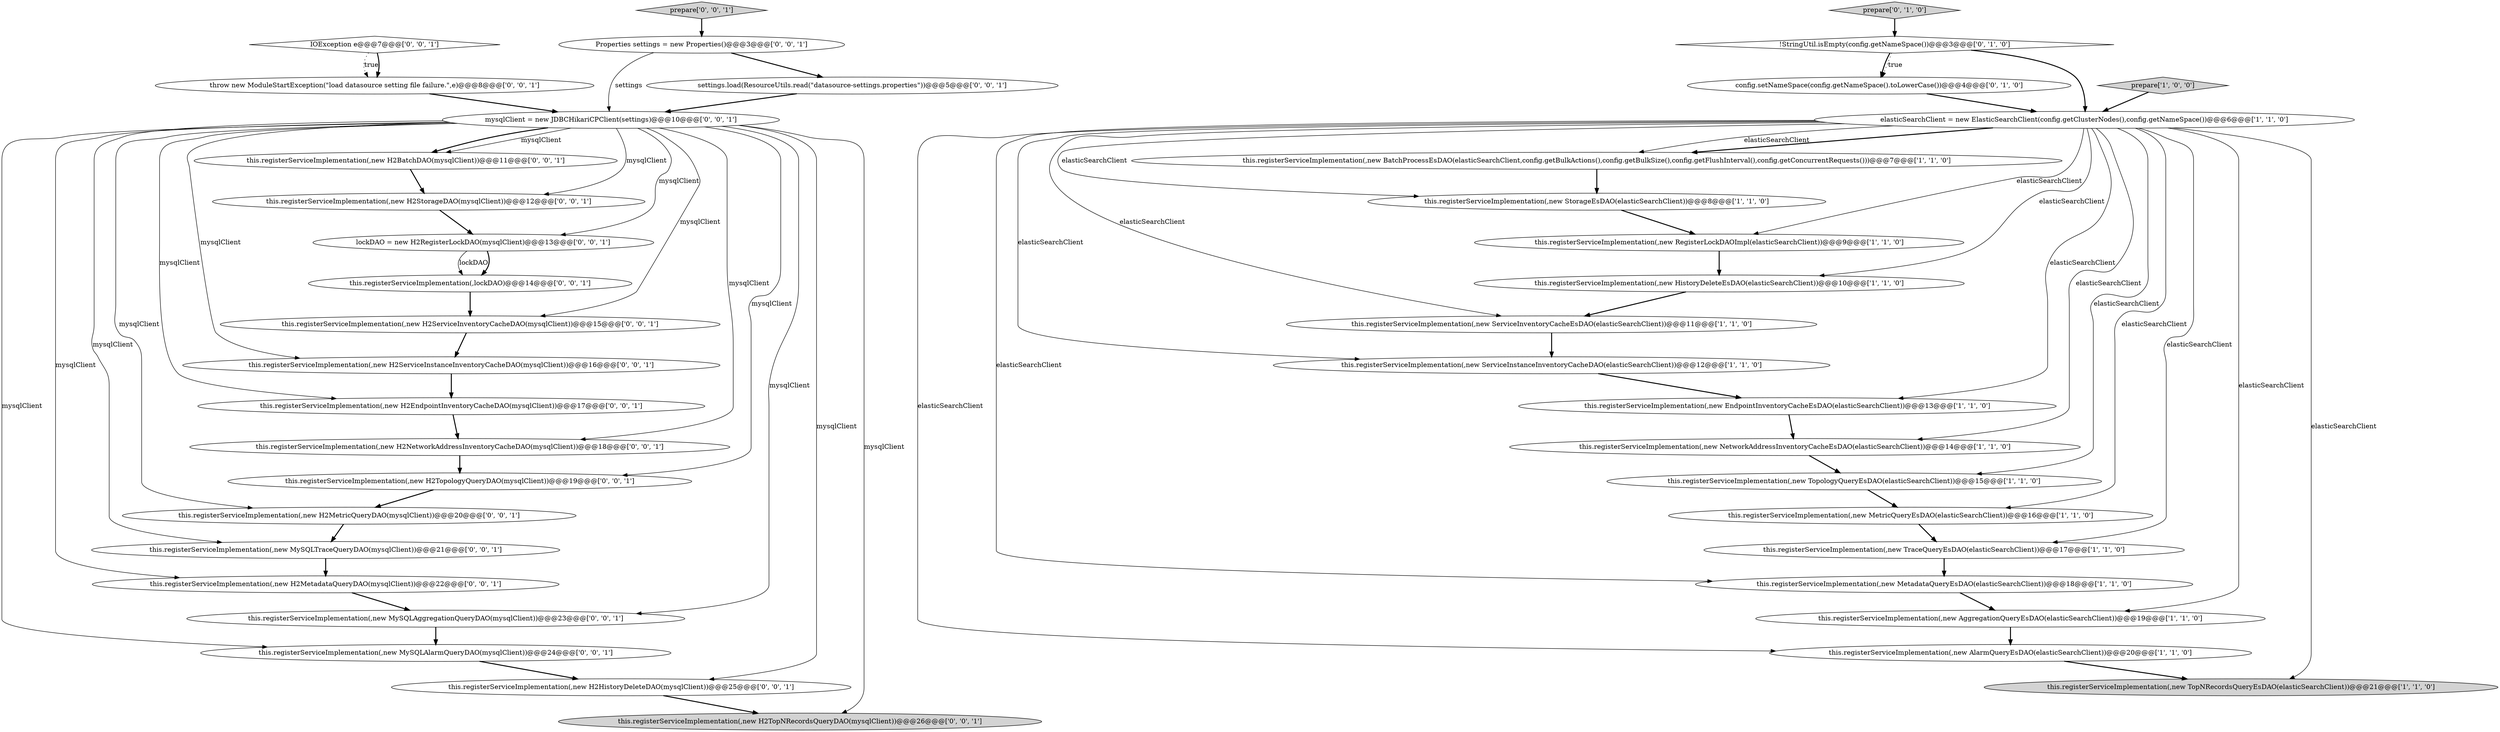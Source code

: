 digraph {
28 [style = filled, label = "this.registerServiceImplementation(,new H2MetadataQueryDAO(mysqlClient))@@@22@@@['0', '0', '1']", fillcolor = white, shape = ellipse image = "AAA0AAABBB3BBB"];
39 [style = filled, label = "IOException e@@@7@@@['0', '0', '1']", fillcolor = white, shape = diamond image = "AAA0AAABBB3BBB"];
35 [style = filled, label = "this.registerServiceImplementation(,new H2MetricQueryDAO(mysqlClient))@@@20@@@['0', '0', '1']", fillcolor = white, shape = ellipse image = "AAA0AAABBB3BBB"];
23 [style = filled, label = "throw new ModuleStartException(\"load datasource setting file failure.\",e)@@@8@@@['0', '0', '1']", fillcolor = white, shape = ellipse image = "AAA0AAABBB3BBB"];
14 [style = filled, label = "this.registerServiceImplementation(,new StorageEsDAO(elasticSearchClient))@@@8@@@['1', '1', '0']", fillcolor = white, shape = ellipse image = "AAA0AAABBB1BBB"];
20 [style = filled, label = "Properties settings = new Properties()@@@3@@@['0', '0', '1']", fillcolor = white, shape = ellipse image = "AAA0AAABBB3BBB"];
17 [style = filled, label = "!StringUtil.isEmpty(config.getNameSpace())@@@3@@@['0', '1', '0']", fillcolor = white, shape = diamond image = "AAA1AAABBB2BBB"];
30 [style = filled, label = "this.registerServiceImplementation(,new H2EndpointInventoryCacheDAO(mysqlClient))@@@17@@@['0', '0', '1']", fillcolor = white, shape = ellipse image = "AAA0AAABBB3BBB"];
25 [style = filled, label = "this.registerServiceImplementation(,new H2ServiceInstanceInventoryCacheDAO(mysqlClient))@@@16@@@['0', '0', '1']", fillcolor = white, shape = ellipse image = "AAA0AAABBB3BBB"];
26 [style = filled, label = "this.registerServiceImplementation(,new H2HistoryDeleteDAO(mysqlClient))@@@25@@@['0', '0', '1']", fillcolor = white, shape = ellipse image = "AAA0AAABBB3BBB"];
37 [style = filled, label = "lockDAO = new H2RegisterLockDAO(mysqlClient)@@@13@@@['0', '0', '1']", fillcolor = white, shape = ellipse image = "AAA0AAABBB3BBB"];
3 [style = filled, label = "this.registerServiceImplementation(,new HistoryDeleteEsDAO(elasticSearchClient))@@@10@@@['1', '1', '0']", fillcolor = white, shape = ellipse image = "AAA0AAABBB1BBB"];
16 [style = filled, label = "this.registerServiceImplementation(,new TopologyQueryEsDAO(elasticSearchClient))@@@15@@@['1', '1', '0']", fillcolor = white, shape = ellipse image = "AAA0AAABBB1BBB"];
15 [style = filled, label = "this.registerServiceImplementation(,new EndpointInventoryCacheEsDAO(elasticSearchClient))@@@13@@@['1', '1', '0']", fillcolor = white, shape = ellipse image = "AAA0AAABBB1BBB"];
11 [style = filled, label = "this.registerServiceImplementation(,new AlarmQueryEsDAO(elasticSearchClient))@@@20@@@['1', '1', '0']", fillcolor = white, shape = ellipse image = "AAA0AAABBB1BBB"];
32 [style = filled, label = "this.registerServiceImplementation(,new H2BatchDAO(mysqlClient))@@@11@@@['0', '0', '1']", fillcolor = white, shape = ellipse image = "AAA0AAABBB3BBB"];
19 [style = filled, label = "config.setNameSpace(config.getNameSpace().toLowerCase())@@@4@@@['0', '1', '0']", fillcolor = white, shape = ellipse image = "AAA1AAABBB2BBB"];
18 [style = filled, label = "prepare['0', '1', '0']", fillcolor = lightgray, shape = diamond image = "AAA0AAABBB2BBB"];
10 [style = filled, label = "this.registerServiceImplementation(,new TopNRecordsQueryEsDAO(elasticSearchClient))@@@21@@@['1', '1', '0']", fillcolor = lightgray, shape = ellipse image = "AAA0AAABBB1BBB"];
36 [style = filled, label = "prepare['0', '0', '1']", fillcolor = lightgray, shape = diamond image = "AAA0AAABBB3BBB"];
41 [style = filled, label = "this.registerServiceImplementation(,new MySQLAggregationQueryDAO(mysqlClient))@@@23@@@['0', '0', '1']", fillcolor = white, shape = ellipse image = "AAA0AAABBB3BBB"];
2 [style = filled, label = "this.registerServiceImplementation(,new MetricQueryEsDAO(elasticSearchClient))@@@16@@@['1', '1', '0']", fillcolor = white, shape = ellipse image = "AAA0AAABBB1BBB"];
24 [style = filled, label = "this.registerServiceImplementation(,new H2NetworkAddressInventoryCacheDAO(mysqlClient))@@@18@@@['0', '0', '1']", fillcolor = white, shape = ellipse image = "AAA0AAABBB3BBB"];
27 [style = filled, label = "mysqlClient = new JDBCHikariCPClient(settings)@@@10@@@['0', '0', '1']", fillcolor = white, shape = ellipse image = "AAA0AAABBB3BBB"];
34 [style = filled, label = "this.registerServiceImplementation(,new H2ServiceInventoryCacheDAO(mysqlClient))@@@15@@@['0', '0', '1']", fillcolor = white, shape = ellipse image = "AAA0AAABBB3BBB"];
9 [style = filled, label = "this.registerServiceImplementation(,new BatchProcessEsDAO(elasticSearchClient,config.getBulkActions(),config.getBulkSize(),config.getFlushInterval(),config.getConcurrentRequests()))@@@7@@@['1', '1', '0']", fillcolor = white, shape = ellipse image = "AAA0AAABBB1BBB"];
22 [style = filled, label = "this.registerServiceImplementation(,new MySQLAlarmQueryDAO(mysqlClient))@@@24@@@['0', '0', '1']", fillcolor = white, shape = ellipse image = "AAA0AAABBB3BBB"];
31 [style = filled, label = "settings.load(ResourceUtils.read(\"datasource-settings.properties\"))@@@5@@@['0', '0', '1']", fillcolor = white, shape = ellipse image = "AAA0AAABBB3BBB"];
21 [style = filled, label = "this.registerServiceImplementation(,new MySQLTraceQueryDAO(mysqlClient))@@@21@@@['0', '0', '1']", fillcolor = white, shape = ellipse image = "AAA0AAABBB3BBB"];
29 [style = filled, label = "this.registerServiceImplementation(,lockDAO)@@@14@@@['0', '0', '1']", fillcolor = white, shape = ellipse image = "AAA0AAABBB3BBB"];
33 [style = filled, label = "this.registerServiceImplementation(,new H2StorageDAO(mysqlClient))@@@12@@@['0', '0', '1']", fillcolor = white, shape = ellipse image = "AAA0AAABBB3BBB"];
13 [style = filled, label = "this.registerServiceImplementation(,new ServiceInstanceInventoryCacheDAO(elasticSearchClient))@@@12@@@['1', '1', '0']", fillcolor = white, shape = ellipse image = "AAA0AAABBB1BBB"];
6 [style = filled, label = "prepare['1', '0', '0']", fillcolor = lightgray, shape = diamond image = "AAA0AAABBB1BBB"];
1 [style = filled, label = "this.registerServiceImplementation(,new NetworkAddressInventoryCacheEsDAO(elasticSearchClient))@@@14@@@['1', '1', '0']", fillcolor = white, shape = ellipse image = "AAA0AAABBB1BBB"];
0 [style = filled, label = "this.registerServiceImplementation(,new ServiceInventoryCacheEsDAO(elasticSearchClient))@@@11@@@['1', '1', '0']", fillcolor = white, shape = ellipse image = "AAA0AAABBB1BBB"];
12 [style = filled, label = "this.registerServiceImplementation(,new RegisterLockDAOImpl(elasticSearchClient))@@@9@@@['1', '1', '0']", fillcolor = white, shape = ellipse image = "AAA0AAABBB1BBB"];
4 [style = filled, label = "elasticSearchClient = new ElasticSearchClient(config.getClusterNodes(),config.getNameSpace())@@@6@@@['1', '1', '0']", fillcolor = white, shape = ellipse image = "AAA0AAABBB1BBB"];
7 [style = filled, label = "this.registerServiceImplementation(,new AggregationQueryEsDAO(elasticSearchClient))@@@19@@@['1', '1', '0']", fillcolor = white, shape = ellipse image = "AAA0AAABBB1BBB"];
40 [style = filled, label = "this.registerServiceImplementation(,new H2TopNRecordsQueryDAO(mysqlClient))@@@26@@@['0', '0', '1']", fillcolor = lightgray, shape = ellipse image = "AAA0AAABBB3BBB"];
5 [style = filled, label = "this.registerServiceImplementation(,new MetadataQueryEsDAO(elasticSearchClient))@@@18@@@['1', '1', '0']", fillcolor = white, shape = ellipse image = "AAA0AAABBB1BBB"];
8 [style = filled, label = "this.registerServiceImplementation(,new TraceQueryEsDAO(elasticSearchClient))@@@17@@@['1', '1', '0']", fillcolor = white, shape = ellipse image = "AAA0AAABBB1BBB"];
38 [style = filled, label = "this.registerServiceImplementation(,new H2TopologyQueryDAO(mysqlClient))@@@19@@@['0', '0', '1']", fillcolor = white, shape = ellipse image = "AAA0AAABBB3BBB"];
17->19 [style = dotted, label="true"];
13->15 [style = bold, label=""];
4->15 [style = solid, label="elasticSearchClient"];
4->11 [style = solid, label="elasticSearchClient"];
15->1 [style = bold, label=""];
27->33 [style = solid, label="mysqlClient"];
8->5 [style = bold, label=""];
6->4 [style = bold, label=""];
27->25 [style = solid, label="mysqlClient"];
4->12 [style = solid, label="elasticSearchClient"];
21->28 [style = bold, label=""];
20->31 [style = bold, label=""];
36->20 [style = bold, label=""];
27->38 [style = solid, label="mysqlClient"];
17->19 [style = bold, label=""];
4->1 [style = solid, label="elasticSearchClient"];
27->41 [style = solid, label="mysqlClient"];
4->10 [style = solid, label="elasticSearchClient"];
27->22 [style = solid, label="mysqlClient"];
4->7 [style = solid, label="elasticSearchClient"];
27->40 [style = solid, label="mysqlClient"];
23->27 [style = bold, label=""];
27->32 [style = bold, label=""];
14->12 [style = bold, label=""];
4->3 [style = solid, label="elasticSearchClient"];
7->11 [style = bold, label=""];
0->13 [style = bold, label=""];
20->27 [style = solid, label="settings"];
4->8 [style = solid, label="elasticSearchClient"];
33->37 [style = bold, label=""];
4->13 [style = solid, label="elasticSearchClient"];
2->8 [style = bold, label=""];
37->29 [style = solid, label="lockDAO"];
16->2 [style = bold, label=""];
17->4 [style = bold, label=""];
27->21 [style = solid, label="mysqlClient"];
29->34 [style = bold, label=""];
24->38 [style = bold, label=""];
37->29 [style = bold, label=""];
28->41 [style = bold, label=""];
11->10 [style = bold, label=""];
22->26 [style = bold, label=""];
4->5 [style = solid, label="elasticSearchClient"];
27->24 [style = solid, label="mysqlClient"];
27->34 [style = solid, label="mysqlClient"];
26->40 [style = bold, label=""];
12->3 [style = bold, label=""];
4->9 [style = bold, label=""];
3->0 [style = bold, label=""];
41->22 [style = bold, label=""];
38->35 [style = bold, label=""];
9->14 [style = bold, label=""];
19->4 [style = bold, label=""];
35->21 [style = bold, label=""];
27->26 [style = solid, label="mysqlClient"];
18->17 [style = bold, label=""];
4->14 [style = solid, label="elasticSearchClient"];
4->2 [style = solid, label="elasticSearchClient"];
27->30 [style = solid, label="mysqlClient"];
27->35 [style = solid, label="mysqlClient"];
4->16 [style = solid, label="elasticSearchClient"];
39->23 [style = dotted, label="true"];
32->33 [style = bold, label=""];
34->25 [style = bold, label=""];
1->16 [style = bold, label=""];
39->23 [style = bold, label=""];
25->30 [style = bold, label=""];
4->0 [style = solid, label="elasticSearchClient"];
27->37 [style = solid, label="mysqlClient"];
27->28 [style = solid, label="mysqlClient"];
31->27 [style = bold, label=""];
5->7 [style = bold, label=""];
30->24 [style = bold, label=""];
4->9 [style = solid, label="elasticSearchClient"];
27->32 [style = solid, label="mysqlClient"];
}
